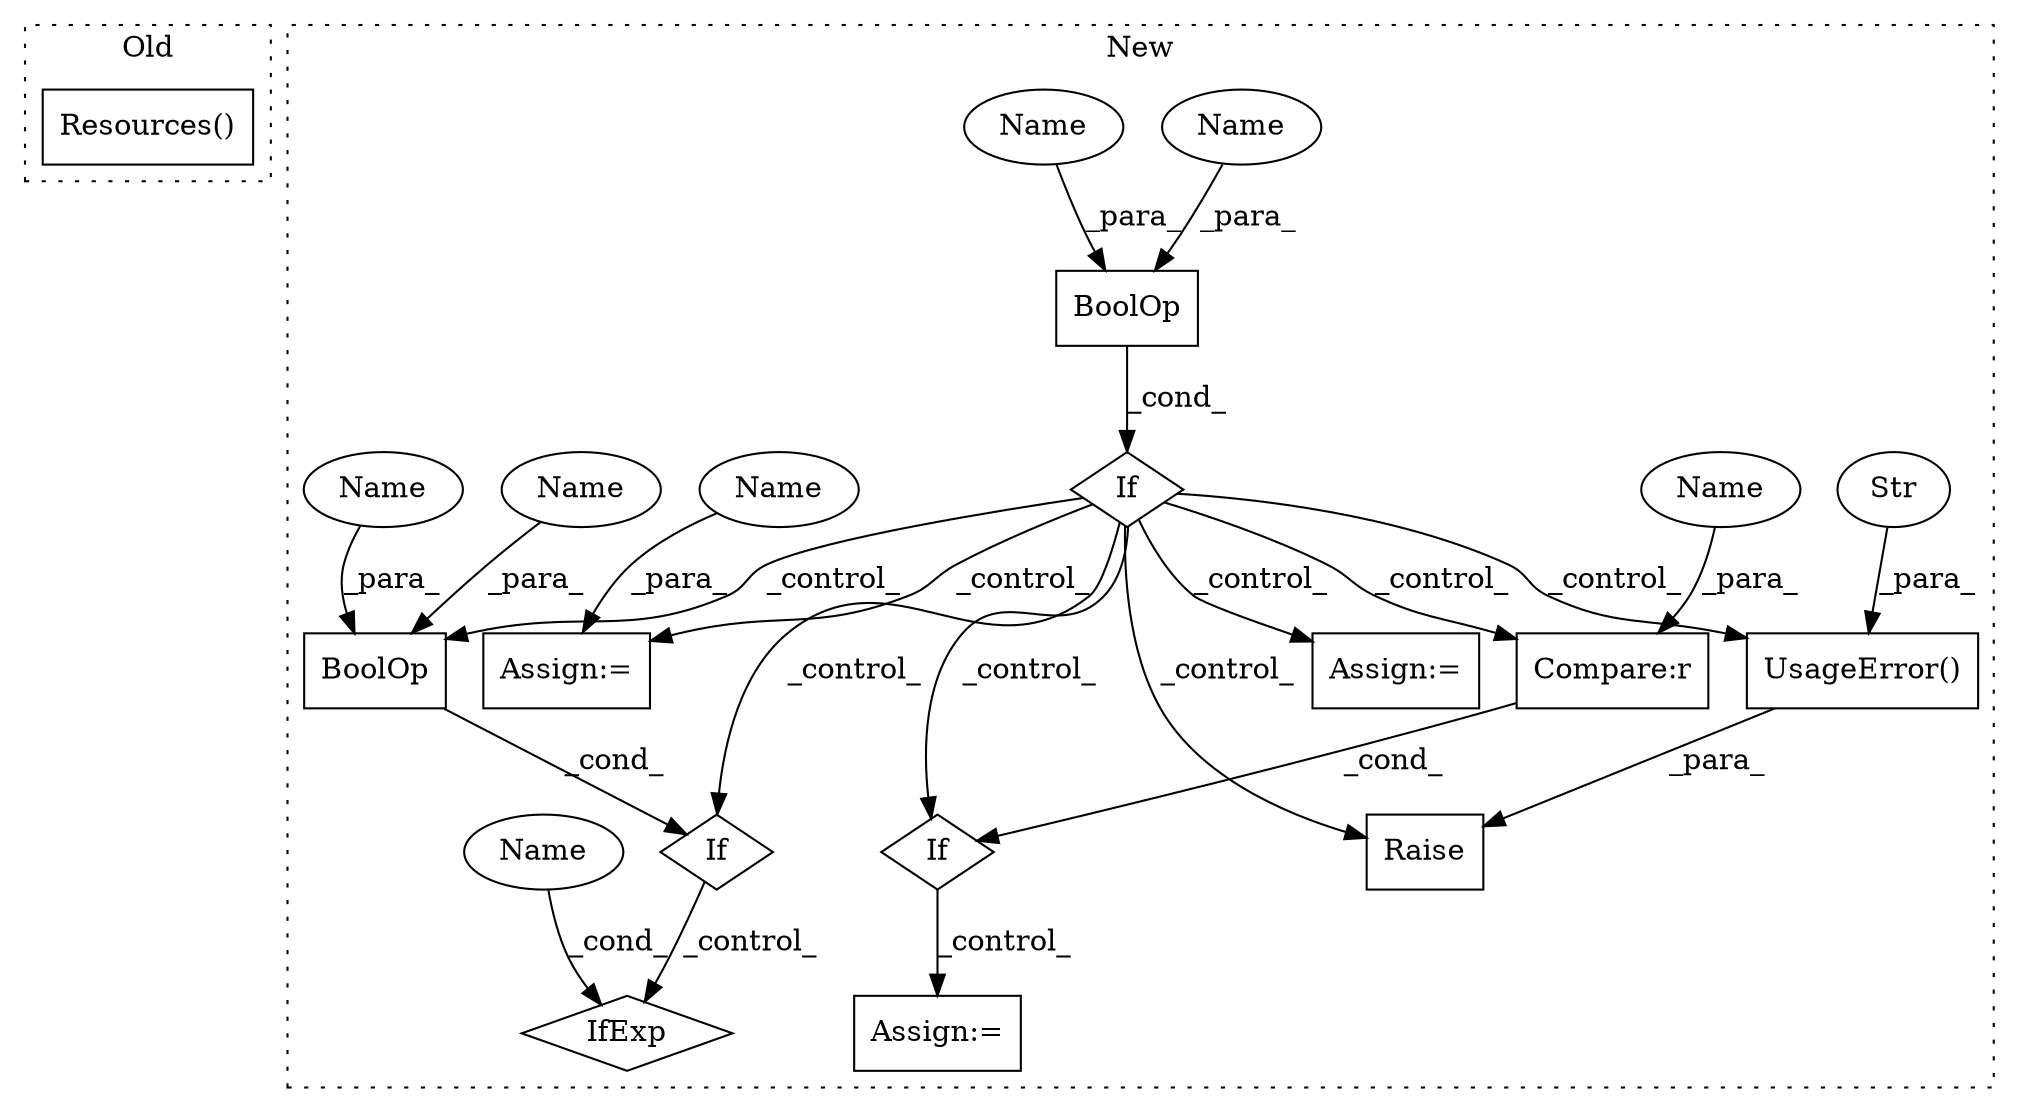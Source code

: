 digraph G {
subgraph cluster0 {
1 [label="Resources()" a="75" s="16978,17001" l="14,22" shape="box"];
label = "Old";
style="dotted";
}
subgraph cluster1 {
2 [label="UsageError()" a="75" s="20225,20276" l="17,1" shape="box"];
3 [label="If" a="96" s="20191" l="3" shape="diamond"];
4 [label="BoolOp" a="72" s="20313" l="14" shape="box"];
5 [label="If" a="96" s="20310" l="3" shape="diamond"];
6 [label="Compare:r" a="40" s="20551" l="17" shape="box"];
7 [label="Str" a="66" s="20242" l="34" shape="ellipse"];
8 [label="Raise" a="91" s="20219" l="6" shape="box"];
9 [label="BoolOp" a="72" s="20194" l="15" shape="box"];
10 [label="If" a="96" s="20548" l="3" shape="diamond"];
11 [label="IfExp" a="51" s="20361,20369" l="4,6" shape="diamond"];
12 [label="Assign:=" a="68" s="20500" l="3" shape="box"];
13 [label="Assign:=" a="68" s="20298" l="3" shape="box"];
14 [label="Assign:=" a="68" s="20814" l="3" shape="box"];
15 [label="Name" a="87" s="20205" l="4" shape="ellipse"];
16 [label="Name" a="87" s="20365" l="4" shape="ellipse"];
17 [label="Name" a="87" s="20323" l="4" shape="ellipse"];
18 [label="Name" a="87" s="20564" l="4" shape="ellipse"];
19 [label="Name" a="87" s="20301" l="4" shape="ellipse"];
20 [label="Name" a="87" s="20313" l="6" shape="ellipse"];
21 [label="Name" a="87" s="20194" l="6" shape="ellipse"];
label = "New";
style="dotted";
}
2 -> 8 [label="_para_"];
3 -> 5 [label="_control_"];
3 -> 6 [label="_control_"];
3 -> 2 [label="_control_"];
3 -> 8 [label="_control_"];
3 -> 10 [label="_control_"];
3 -> 13 [label="_control_"];
3 -> 12 [label="_control_"];
3 -> 4 [label="_control_"];
4 -> 5 [label="_cond_"];
5 -> 11 [label="_control_"];
6 -> 10 [label="_cond_"];
7 -> 2 [label="_para_"];
9 -> 3 [label="_cond_"];
10 -> 14 [label="_control_"];
15 -> 9 [label="_para_"];
16 -> 11 [label="_cond_"];
17 -> 4 [label="_para_"];
18 -> 6 [label="_para_"];
19 -> 13 [label="_para_"];
20 -> 4 [label="_para_"];
21 -> 9 [label="_para_"];
}